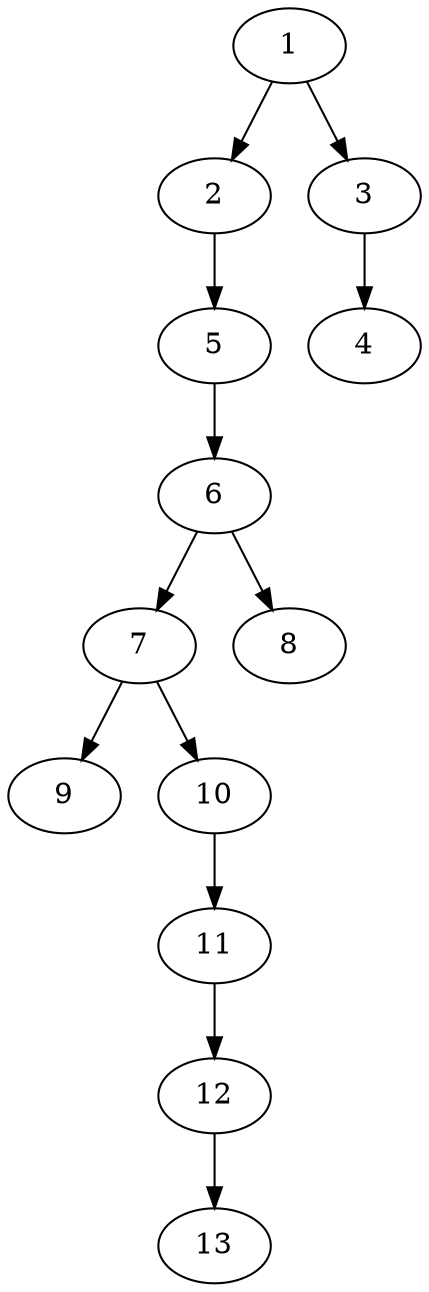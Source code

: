 // DAG (tier=1-easy, mode=data, n=13, ccr=0.322, fat=0.408, density=0.391, regular=0.785, jump=0.086, mindata=1048576, maxdata=8388608)
// DAG automatically generated by daggen at Sun Aug 24 16:33:32 2025
// /home/ermia/Project/Environments/daggen/bin/daggen --dot --ccr 0.322 --fat 0.408 --regular 0.785 --density 0.391 --jump 0.086 --mindata 1048576 --maxdata 8388608 -n 13 
digraph G {
  1 [size="223000110926923825152", alpha="0.16", expect_size="111500055463461912576"]
  1 -> 2 [size ="294189187203072"]
  1 -> 3 [size ="294189187203072"]
  2 [size="1440616444937856", alpha="0.09", expect_size="720308222468928"]
  2 -> 5 [size ="111634789957632"]
  3 [size="7546513130498205", alpha="0.07", expect_size="3773256565249102"]
  3 -> 4 [size ="160123100069888"]
  4 [size="87835328006275989504", alpha="0.15", expect_size="43917664003137994752"]
  5 [size="82160437559712304", alpha="0.13", expect_size="41080218779856152"]
  5 -> 6 [size ="48439253532672"]
  6 [size="104843534918449872", alpha="0.19", expect_size="52421767459224936"]
  6 -> 7 [size ="123373145292800"]
  6 -> 8 [size ="123373145292800"]
  7 [size="1430571834985640", alpha="0.15", expect_size="715285917492820"]
  7 -> 9 [size ="24874605084672"]
  7 -> 10 [size ="24874605084672"]
  8 [size="32080800510323458048", alpha="0.19", expect_size="16040400255161729024"]
  9 [size="31130205656312912", alpha="0.09", expect_size="15565102828156456"]
  10 [size="292438723971847488", alpha="0.02", expect_size="146219361985923744"]
  10 -> 11 [size ="267974954975232"]
  11 [size="979418158141374720", alpha="0.09", expect_size="489709079070687360"]
  11 -> 12 [size ="552689217830912"]
  12 [size="302546743292756352", alpha="0.14", expect_size="151273371646378176"]
  12 -> 13 [size ="174582401073152"]
  13 [size="1077718184127757", alpha="0.10", expect_size="538859092063878"]
}